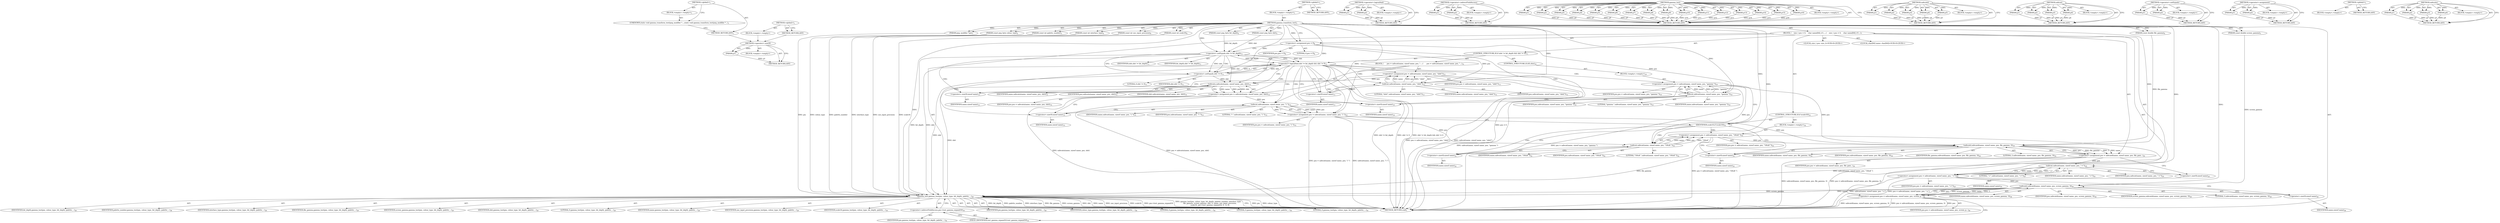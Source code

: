 digraph "safecatn" {
vulnerable_6 [label=<(METHOD,&lt;global&gt;)<SUB>1</SUB>>];
vulnerable_7 [label=<(BLOCK,&lt;empty&gt;,&lt;empty&gt;)<SUB>1</SUB>>];
vulnerable_8 [label=<(UNKNOWN,static void gamma_transform_test(png_modifier *...,static void gamma_transform_test(png_modifier *...)<SUB>1</SUB>>];
vulnerable_9 [label=<(METHOD_RETURN,ANY)<SUB>1</SUB>>];
vulnerable_14 [label=<(METHOD,&lt;global&gt;)<SUB>1</SUB>>];
vulnerable_15 [label=<(BLOCK,&lt;empty&gt;,&lt;empty&gt;)>];
vulnerable_16 [label=<(METHOD_RETURN,ANY)>];
fixed_179 [label=<(METHOD,&lt;operator&gt;.sizeOf)>];
fixed_180 [label=<(PARAM,p1)>];
fixed_181 [label=<(BLOCK,&lt;empty&gt;,&lt;empty&gt;)>];
fixed_182 [label=<(METHOD_RETURN,ANY)>];
fixed_6 [label=<(METHOD,&lt;global&gt;)<SUB>1</SUB>>];
fixed_7 [label=<(BLOCK,&lt;empty&gt;,&lt;empty&gt;)<SUB>1</SUB>>];
fixed_8 [label=<(METHOD,gamma_transform_test)<SUB>1</SUB>>];
fixed_9 [label=<(PARAM,png_modifier *pm)<SUB>1</SUB>>];
fixed_10 [label=<(PARAM,const png_byte colour_type)<SUB>2</SUB>>];
fixed_11 [label=<(PARAM,const png_byte bit_depth)<SUB>2</SUB>>];
fixed_12 [label=<(PARAM,const int palette_number)<SUB>3</SUB>>];
fixed_13 [label=<(PARAM,const int interlace_type)<SUB>4</SUB>>];
fixed_14 [label=<(PARAM,const double file_gamma)<SUB>4</SUB>>];
fixed_15 [label=<(PARAM,const double screen_gamma)<SUB>5</SUB>>];
fixed_16 [label=<(PARAM,const png_byte sbit)<SUB>5</SUB>>];
fixed_17 [label=<(PARAM,const int use_input_precision)<SUB>6</SUB>>];
fixed_18 [label=<(PARAM,const int scale16)<SUB>6</SUB>>];
fixed_19 [label=<(BLOCK,{
    size_t pos = 0;
    char name[64];

 if (...,{
    size_t pos = 0;
    char name[64];

 if (...)<SUB>7</SUB>>];
fixed_20 [label="<(LOCAL,size_t pos: size_t)<SUB>8</SUB>>"];
fixed_21 [label=<(&lt;operator&gt;.assignment,pos = 0)<SUB>8</SUB>>];
fixed_22 [label=<(IDENTIFIER,pos,pos = 0)<SUB>8</SUB>>];
fixed_23 [label=<(LITERAL,0,pos = 0)<SUB>8</SUB>>];
fixed_24 [label="<(LOCAL,char[64] name: char[64])<SUB>9</SUB>>"];
fixed_25 [label=<(CONTROL_STRUCTURE,IF,if (sbit != bit_depth &amp;&amp; sbit != 0))<SUB>11</SUB>>];
fixed_26 [label=<(&lt;operator&gt;.logicalAnd,sbit != bit_depth &amp;&amp; sbit != 0)<SUB>11</SUB>>];
fixed_27 [label=<(&lt;operator&gt;.notEquals,sbit != bit_depth)<SUB>11</SUB>>];
fixed_28 [label=<(IDENTIFIER,sbit,sbit != bit_depth)<SUB>11</SUB>>];
fixed_29 [label=<(IDENTIFIER,bit_depth,sbit != bit_depth)<SUB>11</SUB>>];
fixed_30 [label=<(&lt;operator&gt;.notEquals,sbit != 0)<SUB>11</SUB>>];
fixed_31 [label=<(IDENTIFIER,sbit,sbit != 0)<SUB>11</SUB>>];
fixed_32 [label=<(LITERAL,0,sbit != 0)<SUB>11</SUB>>];
fixed_33 [label=<(BLOCK,{
      pos = safecat(name, sizeof name, pos, &quot;...,{
      pos = safecat(name, sizeof name, pos, &quot;...)<SUB>12</SUB>>];
fixed_34 [label=<(&lt;operator&gt;.assignment,pos = safecat(name, sizeof name, pos, &quot;sbit(&quot;))<SUB>13</SUB>>];
fixed_35 [label=<(IDENTIFIER,pos,pos = safecat(name, sizeof name, pos, &quot;sbit(&quot;))<SUB>13</SUB>>];
fixed_36 [label=<(safecat,safecat(name, sizeof name, pos, &quot;sbit(&quot;))<SUB>13</SUB>>];
fixed_37 [label=<(IDENTIFIER,name,safecat(name, sizeof name, pos, &quot;sbit(&quot;))<SUB>13</SUB>>];
fixed_38 [label=<(&lt;operator&gt;.sizeOf,sizeof name)<SUB>13</SUB>>];
fixed_39 [label=<(IDENTIFIER,name,sizeof name)<SUB>13</SUB>>];
fixed_40 [label=<(IDENTIFIER,pos,safecat(name, sizeof name, pos, &quot;sbit(&quot;))<SUB>13</SUB>>];
fixed_41 [label=<(LITERAL,&quot;sbit(&quot;,safecat(name, sizeof name, pos, &quot;sbit(&quot;))<SUB>13</SUB>>];
fixed_42 [label=<(&lt;operator&gt;.assignment,pos = safecatn(name, sizeof name, pos, sbit))<SUB>14</SUB>>];
fixed_43 [label=<(IDENTIFIER,pos,pos = safecatn(name, sizeof name, pos, sbit))<SUB>14</SUB>>];
fixed_44 [label=<(safecatn,safecatn(name, sizeof name, pos, sbit))<SUB>14</SUB>>];
fixed_45 [label=<(IDENTIFIER,name,safecatn(name, sizeof name, pos, sbit))<SUB>14</SUB>>];
fixed_46 [label=<(&lt;operator&gt;.sizeOf,sizeof name)<SUB>14</SUB>>];
fixed_47 [label=<(IDENTIFIER,name,sizeof name)<SUB>14</SUB>>];
fixed_48 [label=<(IDENTIFIER,pos,safecatn(name, sizeof name, pos, sbit))<SUB>14</SUB>>];
fixed_49 [label=<(IDENTIFIER,sbit,safecatn(name, sizeof name, pos, sbit))<SUB>14</SUB>>];
fixed_50 [label=<(&lt;operator&gt;.assignment,pos = safecat(name, sizeof name, pos, &quot;) &quot;))<SUB>15</SUB>>];
fixed_51 [label=<(IDENTIFIER,pos,pos = safecat(name, sizeof name, pos, &quot;) &quot;))<SUB>15</SUB>>];
fixed_52 [label=<(safecat,safecat(name, sizeof name, pos, &quot;) &quot;))<SUB>15</SUB>>];
fixed_53 [label=<(IDENTIFIER,name,safecat(name, sizeof name, pos, &quot;) &quot;))<SUB>15</SUB>>];
fixed_54 [label=<(&lt;operator&gt;.sizeOf,sizeof name)<SUB>15</SUB>>];
fixed_55 [label=<(IDENTIFIER,name,sizeof name)<SUB>15</SUB>>];
fixed_56 [label=<(IDENTIFIER,pos,safecat(name, sizeof name, pos, &quot;) &quot;))<SUB>15</SUB>>];
fixed_57 [label=<(LITERAL,&quot;) &quot;,safecat(name, sizeof name, pos, &quot;) &quot;))<SUB>15</SUB>>];
fixed_58 [label=<(CONTROL_STRUCTURE,ELSE,else)<SUB>19</SUB>>];
fixed_59 [label=<(BLOCK,&lt;empty&gt;,&lt;empty&gt;)<SUB>19</SUB>>];
fixed_60 [label=<(&lt;operator&gt;.assignment,pos = safecat(name, sizeof name, pos, &quot;gamma &quot;))<SUB>19</SUB>>];
fixed_61 [label=<(IDENTIFIER,pos,pos = safecat(name, sizeof name, pos, &quot;gamma &quot;))<SUB>19</SUB>>];
fixed_62 [label=<(safecat,safecat(name, sizeof name, pos, &quot;gamma &quot;))<SUB>19</SUB>>];
fixed_63 [label=<(IDENTIFIER,name,safecat(name, sizeof name, pos, &quot;gamma &quot;))<SUB>19</SUB>>];
fixed_64 [label=<(&lt;operator&gt;.sizeOf,sizeof name)<SUB>19</SUB>>];
fixed_65 [label=<(IDENTIFIER,name,sizeof name)<SUB>19</SUB>>];
fixed_66 [label=<(IDENTIFIER,pos,safecat(name, sizeof name, pos, &quot;gamma &quot;))<SUB>19</SUB>>];
fixed_67 [label=<(LITERAL,&quot;gamma &quot;,safecat(name, sizeof name, pos, &quot;gamma &quot;))<SUB>19</SUB>>];
fixed_68 [label=<(CONTROL_STRUCTURE,IF,if (scale16))<SUB>21</SUB>>];
fixed_69 [label=<(IDENTIFIER,scale16,if (scale16))<SUB>21</SUB>>];
fixed_70 [label=<(BLOCK,&lt;empty&gt;,&lt;empty&gt;)<SUB>22</SUB>>];
fixed_71 [label=<(&lt;operator&gt;.assignment,pos = safecat(name, sizeof name, pos, &quot;16to8 &quot;))<SUB>22</SUB>>];
fixed_72 [label=<(IDENTIFIER,pos,pos = safecat(name, sizeof name, pos, &quot;16to8 &quot;))<SUB>22</SUB>>];
fixed_73 [label=<(safecat,safecat(name, sizeof name, pos, &quot;16to8 &quot;))<SUB>22</SUB>>];
fixed_74 [label=<(IDENTIFIER,name,safecat(name, sizeof name, pos, &quot;16to8 &quot;))<SUB>22</SUB>>];
fixed_75 [label=<(&lt;operator&gt;.sizeOf,sizeof name)<SUB>22</SUB>>];
fixed_76 [label=<(IDENTIFIER,name,sizeof name)<SUB>22</SUB>>];
fixed_77 [label=<(IDENTIFIER,pos,safecat(name, sizeof name, pos, &quot;16to8 &quot;))<SUB>22</SUB>>];
fixed_78 [label=<(LITERAL,&quot;16to8 &quot;,safecat(name, sizeof name, pos, &quot;16to8 &quot;))<SUB>22</SUB>>];
fixed_79 [label=<(&lt;operator&gt;.assignment,pos = safecatd(name, sizeof name, pos, file_gam...)<SUB>24</SUB>>];
fixed_80 [label=<(IDENTIFIER,pos,pos = safecatd(name, sizeof name, pos, file_gam...)<SUB>24</SUB>>];
fixed_81 [label=<(safecatd,safecatd(name, sizeof name, pos, file_gamma, 3))<SUB>24</SUB>>];
fixed_82 [label=<(IDENTIFIER,name,safecatd(name, sizeof name, pos, file_gamma, 3))<SUB>24</SUB>>];
fixed_83 [label=<(&lt;operator&gt;.sizeOf,sizeof name)<SUB>24</SUB>>];
fixed_84 [label=<(IDENTIFIER,name,sizeof name)<SUB>24</SUB>>];
fixed_85 [label=<(IDENTIFIER,pos,safecatd(name, sizeof name, pos, file_gamma, 3))<SUB>24</SUB>>];
fixed_86 [label=<(IDENTIFIER,file_gamma,safecatd(name, sizeof name, pos, file_gamma, 3))<SUB>24</SUB>>];
fixed_87 [label=<(LITERAL,3,safecatd(name, sizeof name, pos, file_gamma, 3))<SUB>24</SUB>>];
fixed_88 [label=<(&lt;operator&gt;.assignment,pos = safecat(name, sizeof name, pos, &quot;-&gt;&quot;))<SUB>25</SUB>>];
fixed_89 [label=<(IDENTIFIER,pos,pos = safecat(name, sizeof name, pos, &quot;-&gt;&quot;))<SUB>25</SUB>>];
fixed_90 [label=<(safecat,safecat(name, sizeof name, pos, &quot;-&gt;&quot;))<SUB>25</SUB>>];
fixed_91 [label=<(IDENTIFIER,name,safecat(name, sizeof name, pos, &quot;-&gt;&quot;))<SUB>25</SUB>>];
fixed_92 [label=<(&lt;operator&gt;.sizeOf,sizeof name)<SUB>25</SUB>>];
fixed_93 [label=<(IDENTIFIER,name,sizeof name)<SUB>25</SUB>>];
fixed_94 [label=<(IDENTIFIER,pos,safecat(name, sizeof name, pos, &quot;-&gt;&quot;))<SUB>25</SUB>>];
fixed_95 [label=<(LITERAL,&quot;-&gt;&quot;,safecat(name, sizeof name, pos, &quot;-&gt;&quot;))<SUB>25</SUB>>];
fixed_96 [label=<(&lt;operator&gt;.assignment,pos = safecatd(name, sizeof name, pos, screen_g...)<SUB>26</SUB>>];
fixed_97 [label=<(IDENTIFIER,pos,pos = safecatd(name, sizeof name, pos, screen_g...)<SUB>26</SUB>>];
fixed_98 [label=<(safecatd,safecatd(name, sizeof name, pos, screen_gamma, 3))<SUB>26</SUB>>];
fixed_99 [label=<(IDENTIFIER,name,safecatd(name, sizeof name, pos, screen_gamma, 3))<SUB>26</SUB>>];
fixed_100 [label=<(&lt;operator&gt;.sizeOf,sizeof name)<SUB>26</SUB>>];
fixed_101 [label=<(IDENTIFIER,name,sizeof name)<SUB>26</SUB>>];
fixed_102 [label=<(IDENTIFIER,pos,safecatd(name, sizeof name, pos, screen_gamma, 3))<SUB>26</SUB>>];
fixed_103 [label=<(IDENTIFIER,screen_gamma,safecatd(name, sizeof name, pos, screen_gamma, 3))<SUB>26</SUB>>];
fixed_104 [label=<(LITERAL,3,safecatd(name, sizeof name, pos, screen_gamma, 3))<SUB>26</SUB>>];
fixed_105 [label=<(gamma_test,gamma_test(pm, colour_type, bit_depth, palette_...)<SUB>28</SUB>>];
fixed_106 [label=<(IDENTIFIER,pm,gamma_test(pm, colour_type, bit_depth, palette_...)<SUB>28</SUB>>];
fixed_107 [label=<(IDENTIFIER,colour_type,gamma_test(pm, colour_type, bit_depth, palette_...)<SUB>28</SUB>>];
fixed_108 [label=<(IDENTIFIER,bit_depth,gamma_test(pm, colour_type, bit_depth, palette_...)<SUB>28</SUB>>];
fixed_109 [label=<(IDENTIFIER,palette_number,gamma_test(pm, colour_type, bit_depth, palette_...)<SUB>28</SUB>>];
fixed_110 [label=<(IDENTIFIER,interlace_type,gamma_test(pm, colour_type, bit_depth, palette_...)<SUB>28</SUB>>];
fixed_111 [label=<(IDENTIFIER,file_gamma,gamma_test(pm, colour_type, bit_depth, palette_...)<SUB>29</SUB>>];
fixed_112 [label=<(IDENTIFIER,screen_gamma,gamma_test(pm, colour_type, bit_depth, palette_...)<SUB>29</SUB>>];
fixed_113 [label=<(IDENTIFIER,sbit,gamma_test(pm, colour_type, bit_depth, palette_...)<SUB>29</SUB>>];
fixed_114 [label=<(LITERAL,0,gamma_test(pm, colour_type, bit_depth, palette_...)<SUB>29</SUB>>];
fixed_115 [label=<(IDENTIFIER,name,gamma_test(pm, colour_type, bit_depth, palette_...)<SUB>29</SUB>>];
fixed_116 [label=<(IDENTIFIER,use_input_precision,gamma_test(pm, colour_type, bit_depth, palette_...)<SUB>29</SUB>>];
fixed_117 [label=<(IDENTIFIER,scale16,gamma_test(pm, colour_type, bit_depth, palette_...)<SUB>30</SUB>>];
fixed_118 [label=<(&lt;operator&gt;.indirectFieldAccess,pm-&gt;test_gamma_expand16)<SUB>30</SUB>>];
fixed_119 [label=<(IDENTIFIER,pm,gamma_test(pm, colour_type, bit_depth, palette_...)<SUB>30</SUB>>];
fixed_120 [label=<(FIELD_IDENTIFIER,test_gamma_expand16,test_gamma_expand16)<SUB>30</SUB>>];
fixed_121 [label=<(LITERAL,0,gamma_test(pm, colour_type, bit_depth, palette_...)<SUB>30</SUB>>];
fixed_122 [label=<(LITERAL,0,gamma_test(pm, colour_type, bit_depth, palette_...)<SUB>30</SUB>>];
fixed_123 [label=<(LITERAL,0,gamma_test(pm, colour_type, bit_depth, palette_...)<SUB>30</SUB>>];
fixed_124 [label=<(METHOD_RETURN,void)<SUB>1</SUB>>];
fixed_126 [label=<(METHOD_RETURN,ANY)<SUB>1</SUB>>];
fixed_162 [label=<(METHOD,&lt;operator&gt;.logicalAnd)>];
fixed_163 [label=<(PARAM,p1)>];
fixed_164 [label=<(PARAM,p2)>];
fixed_165 [label=<(BLOCK,&lt;empty&gt;,&lt;empty&gt;)>];
fixed_166 [label=<(METHOD_RETURN,ANY)>];
fixed_217 [label=<(METHOD,&lt;operator&gt;.indirectFieldAccess)>];
fixed_218 [label=<(PARAM,p1)>];
fixed_219 [label=<(PARAM,p2)>];
fixed_220 [label=<(BLOCK,&lt;empty&gt;,&lt;empty&gt;)>];
fixed_221 [label=<(METHOD_RETURN,ANY)>];
fixed_198 [label=<(METHOD,gamma_test)>];
fixed_199 [label=<(PARAM,p1)>];
fixed_200 [label=<(PARAM,p2)>];
fixed_201 [label=<(PARAM,p3)>];
fixed_202 [label=<(PARAM,p4)>];
fixed_203 [label=<(PARAM,p5)>];
fixed_204 [label=<(PARAM,p6)>];
fixed_205 [label=<(PARAM,p7)>];
fixed_206 [label=<(PARAM,p8)>];
fixed_207 [label=<(PARAM,p9)>];
fixed_208 [label=<(PARAM,p10)>];
fixed_209 [label=<(PARAM,p11)>];
fixed_210 [label=<(PARAM,p12)>];
fixed_211 [label=<(PARAM,p13)>];
fixed_212 [label=<(PARAM,p14)>];
fixed_213 [label=<(PARAM,p15)>];
fixed_214 [label=<(PARAM,p16)>];
fixed_215 [label=<(BLOCK,&lt;empty&gt;,&lt;empty&gt;)>];
fixed_216 [label=<(METHOD_RETURN,ANY)>];
fixed_190 [label=<(METHOD,safecatd)>];
fixed_191 [label=<(PARAM,p1)>];
fixed_192 [label=<(PARAM,p2)>];
fixed_193 [label=<(PARAM,p3)>];
fixed_194 [label=<(PARAM,p4)>];
fixed_195 [label=<(PARAM,p5)>];
fixed_196 [label=<(BLOCK,&lt;empty&gt;,&lt;empty&gt;)>];
fixed_197 [label=<(METHOD_RETURN,ANY)>];
fixed_172 [label=<(METHOD,safecat)>];
fixed_173 [label=<(PARAM,p1)>];
fixed_174 [label=<(PARAM,p2)>];
fixed_175 [label=<(PARAM,p3)>];
fixed_176 [label=<(PARAM,p4)>];
fixed_177 [label=<(BLOCK,&lt;empty&gt;,&lt;empty&gt;)>];
fixed_178 [label=<(METHOD_RETURN,ANY)>];
fixed_167 [label=<(METHOD,&lt;operator&gt;.notEquals)>];
fixed_168 [label=<(PARAM,p1)>];
fixed_169 [label=<(PARAM,p2)>];
fixed_170 [label=<(BLOCK,&lt;empty&gt;,&lt;empty&gt;)>];
fixed_171 [label=<(METHOD_RETURN,ANY)>];
fixed_157 [label=<(METHOD,&lt;operator&gt;.assignment)>];
fixed_158 [label=<(PARAM,p1)>];
fixed_159 [label=<(PARAM,p2)>];
fixed_160 [label=<(BLOCK,&lt;empty&gt;,&lt;empty&gt;)>];
fixed_161 [label=<(METHOD_RETURN,ANY)>];
fixed_151 [label=<(METHOD,&lt;global&gt;)<SUB>1</SUB>>];
fixed_152 [label=<(BLOCK,&lt;empty&gt;,&lt;empty&gt;)>];
fixed_153 [label=<(METHOD_RETURN,ANY)>];
fixed_183 [label=<(METHOD,safecatn)>];
fixed_184 [label=<(PARAM,p1)>];
fixed_185 [label=<(PARAM,p2)>];
fixed_186 [label=<(PARAM,p3)>];
fixed_187 [label=<(PARAM,p4)>];
fixed_188 [label=<(BLOCK,&lt;empty&gt;,&lt;empty&gt;)>];
fixed_189 [label=<(METHOD_RETURN,ANY)>];
vulnerable_6 -> vulnerable_7  [key=0, label="AST: "];
vulnerable_6 -> vulnerable_9  [key=0, label="AST: "];
vulnerable_6 -> vulnerable_8  [key=0, label="CFG: "];
vulnerable_7 -> vulnerable_8  [key=0, label="AST: "];
vulnerable_8 -> vulnerable_9  [key=0, label="CFG: "];
vulnerable_9 -> fixed_179  [key=0];
vulnerable_14 -> vulnerable_15  [key=0, label="AST: "];
vulnerable_14 -> vulnerable_16  [key=0, label="AST: "];
vulnerable_14 -> vulnerable_16  [key=1, label="CFG: "];
vulnerable_15 -> fixed_179  [key=0];
vulnerable_16 -> fixed_179  [key=0];
fixed_179 -> fixed_180  [key=0, label="AST: "];
fixed_179 -> fixed_180  [key=1, label="DDG: "];
fixed_179 -> fixed_181  [key=0, label="AST: "];
fixed_179 -> fixed_182  [key=0, label="AST: "];
fixed_179 -> fixed_182  [key=1, label="CFG: "];
fixed_180 -> fixed_182  [key=0, label="DDG: p1"];
fixed_6 -> fixed_7  [key=0, label="AST: "];
fixed_6 -> fixed_126  [key=0, label="AST: "];
fixed_6 -> fixed_126  [key=1, label="CFG: "];
fixed_7 -> fixed_8  [key=0, label="AST: "];
fixed_8 -> fixed_9  [key=0, label="AST: "];
fixed_8 -> fixed_9  [key=1, label="DDG: "];
fixed_8 -> fixed_10  [key=0, label="AST: "];
fixed_8 -> fixed_10  [key=1, label="DDG: "];
fixed_8 -> fixed_11  [key=0, label="AST: "];
fixed_8 -> fixed_11  [key=1, label="DDG: "];
fixed_8 -> fixed_12  [key=0, label="AST: "];
fixed_8 -> fixed_12  [key=1, label="DDG: "];
fixed_8 -> fixed_13  [key=0, label="AST: "];
fixed_8 -> fixed_13  [key=1, label="DDG: "];
fixed_8 -> fixed_14  [key=0, label="AST: "];
fixed_8 -> fixed_14  [key=1, label="DDG: "];
fixed_8 -> fixed_15  [key=0, label="AST: "];
fixed_8 -> fixed_15  [key=1, label="DDG: "];
fixed_8 -> fixed_16  [key=0, label="AST: "];
fixed_8 -> fixed_16  [key=1, label="DDG: "];
fixed_8 -> fixed_17  [key=0, label="AST: "];
fixed_8 -> fixed_17  [key=1, label="DDG: "];
fixed_8 -> fixed_18  [key=0, label="AST: "];
fixed_8 -> fixed_18  [key=1, label="DDG: "];
fixed_8 -> fixed_19  [key=0, label="AST: "];
fixed_8 -> fixed_124  [key=0, label="AST: "];
fixed_8 -> fixed_21  [key=0, label="CFG: "];
fixed_8 -> fixed_21  [key=1, label="DDG: "];
fixed_8 -> fixed_69  [key=0, label="DDG: "];
fixed_8 -> fixed_105  [key=0, label="DDG: "];
fixed_8 -> fixed_81  [key=0, label="DDG: "];
fixed_8 -> fixed_90  [key=0, label="DDG: "];
fixed_8 -> fixed_98  [key=0, label="DDG: "];
fixed_8 -> fixed_27  [key=0, label="DDG: "];
fixed_8 -> fixed_30  [key=0, label="DDG: "];
fixed_8 -> fixed_36  [key=0, label="DDG: "];
fixed_8 -> fixed_44  [key=0, label="DDG: "];
fixed_8 -> fixed_52  [key=0, label="DDG: "];
fixed_8 -> fixed_73  [key=0, label="DDG: "];
fixed_8 -> fixed_62  [key=0, label="DDG: "];
fixed_9 -> fixed_105  [key=0, label="DDG: pm"];
fixed_10 -> fixed_105  [key=0, label="DDG: colour_type"];
fixed_11 -> fixed_27  [key=0, label="DDG: bit_depth"];
fixed_12 -> fixed_105  [key=0, label="DDG: palette_number"];
fixed_13 -> fixed_105  [key=0, label="DDG: interlace_type"];
fixed_14 -> fixed_81  [key=0, label="DDG: file_gamma"];
fixed_15 -> fixed_98  [key=0, label="DDG: screen_gamma"];
fixed_16 -> fixed_27  [key=0, label="DDG: sbit"];
fixed_17 -> fixed_105  [key=0, label="DDG: use_input_precision"];
fixed_18 -> fixed_105  [key=0, label="DDG: scale16"];
fixed_19 -> fixed_20  [key=0, label="AST: "];
fixed_19 -> fixed_21  [key=0, label="AST: "];
fixed_19 -> fixed_24  [key=0, label="AST: "];
fixed_19 -> fixed_25  [key=0, label="AST: "];
fixed_19 -> fixed_68  [key=0, label="AST: "];
fixed_19 -> fixed_79  [key=0, label="AST: "];
fixed_19 -> fixed_88  [key=0, label="AST: "];
fixed_19 -> fixed_96  [key=0, label="AST: "];
fixed_19 -> fixed_105  [key=0, label="AST: "];
fixed_21 -> fixed_22  [key=0, label="AST: "];
fixed_21 -> fixed_23  [key=0, label="AST: "];
fixed_21 -> fixed_27  [key=0, label="CFG: "];
fixed_21 -> fixed_124  [key=0, label="DDG: pos = 0"];
fixed_21 -> fixed_36  [key=0, label="DDG: pos"];
fixed_21 -> fixed_62  [key=0, label="DDG: pos"];
fixed_25 -> fixed_26  [key=0, label="AST: "];
fixed_25 -> fixed_33  [key=0, label="AST: "];
fixed_25 -> fixed_58  [key=0, label="AST: "];
fixed_26 -> fixed_27  [key=0, label="AST: "];
fixed_26 -> fixed_30  [key=0, label="AST: "];
fixed_26 -> fixed_38  [key=0, label="CFG: "];
fixed_26 -> fixed_38  [key=1, label="CDG: "];
fixed_26 -> fixed_64  [key=0, label="CFG: "];
fixed_26 -> fixed_64  [key=1, label="CDG: "];
fixed_26 -> fixed_124  [key=0, label="DDG: sbit != bit_depth"];
fixed_26 -> fixed_124  [key=1, label="DDG: sbit != 0"];
fixed_26 -> fixed_124  [key=2, label="DDG: sbit != bit_depth &amp;&amp; sbit != 0"];
fixed_26 -> fixed_34  [key=0, label="CDG: "];
fixed_26 -> fixed_60  [key=0, label="CDG: "];
fixed_26 -> fixed_42  [key=0, label="CDG: "];
fixed_26 -> fixed_36  [key=0, label="CDG: "];
fixed_26 -> fixed_52  [key=0, label="CDG: "];
fixed_26 -> fixed_46  [key=0, label="CDG: "];
fixed_26 -> fixed_50  [key=0, label="CDG: "];
fixed_26 -> fixed_44  [key=0, label="CDG: "];
fixed_26 -> fixed_54  [key=0, label="CDG: "];
fixed_26 -> fixed_62  [key=0, label="CDG: "];
fixed_27 -> fixed_28  [key=0, label="AST: "];
fixed_27 -> fixed_29  [key=0, label="AST: "];
fixed_27 -> fixed_26  [key=0, label="CFG: "];
fixed_27 -> fixed_26  [key=1, label="DDG: sbit"];
fixed_27 -> fixed_26  [key=2, label="DDG: bit_depth"];
fixed_27 -> fixed_30  [key=0, label="CFG: "];
fixed_27 -> fixed_30  [key=1, label="DDG: sbit"];
fixed_27 -> fixed_30  [key=2, label="CDG: "];
fixed_27 -> fixed_105  [key=0, label="DDG: bit_depth"];
fixed_27 -> fixed_105  [key=1, label="DDG: sbit"];
fixed_27 -> fixed_44  [key=0, label="DDG: sbit"];
fixed_30 -> fixed_31  [key=0, label="AST: "];
fixed_30 -> fixed_32  [key=0, label="AST: "];
fixed_30 -> fixed_26  [key=0, label="CFG: "];
fixed_30 -> fixed_26  [key=1, label="DDG: sbit"];
fixed_30 -> fixed_26  [key=2, label="DDG: 0"];
fixed_30 -> fixed_105  [key=0, label="DDG: sbit"];
fixed_30 -> fixed_44  [key=0, label="DDG: sbit"];
fixed_33 -> fixed_34  [key=0, label="AST: "];
fixed_33 -> fixed_42  [key=0, label="AST: "];
fixed_33 -> fixed_50  [key=0, label="AST: "];
fixed_34 -> fixed_35  [key=0, label="AST: "];
fixed_34 -> fixed_36  [key=0, label="AST: "];
fixed_34 -> fixed_46  [key=0, label="CFG: "];
fixed_34 -> fixed_124  [key=0, label="DDG: safecat(name, sizeof name, pos, &quot;sbit(&quot;)"];
fixed_34 -> fixed_124  [key=1, label="DDG: pos = safecat(name, sizeof name, pos, &quot;sbit(&quot;)"];
fixed_34 -> fixed_44  [key=0, label="DDG: pos"];
fixed_36 -> fixed_37  [key=0, label="AST: "];
fixed_36 -> fixed_38  [key=0, label="AST: "];
fixed_36 -> fixed_40  [key=0, label="AST: "];
fixed_36 -> fixed_41  [key=0, label="AST: "];
fixed_36 -> fixed_34  [key=0, label="CFG: "];
fixed_36 -> fixed_34  [key=1, label="DDG: name"];
fixed_36 -> fixed_34  [key=2, label="DDG: pos"];
fixed_36 -> fixed_34  [key=3, label="DDG: &quot;sbit(&quot;"];
fixed_38 -> fixed_39  [key=0, label="AST: "];
fixed_38 -> fixed_36  [key=0, label="CFG: "];
fixed_42 -> fixed_43  [key=0, label="AST: "];
fixed_42 -> fixed_44  [key=0, label="AST: "];
fixed_42 -> fixed_54  [key=0, label="CFG: "];
fixed_42 -> fixed_124  [key=0, label="DDG: safecatn(name, sizeof name, pos, sbit)"];
fixed_42 -> fixed_124  [key=1, label="DDG: pos = safecatn(name, sizeof name, pos, sbit)"];
fixed_42 -> fixed_52  [key=0, label="DDG: pos"];
fixed_44 -> fixed_45  [key=0, label="AST: "];
fixed_44 -> fixed_46  [key=0, label="AST: "];
fixed_44 -> fixed_48  [key=0, label="AST: "];
fixed_44 -> fixed_49  [key=0, label="AST: "];
fixed_44 -> fixed_42  [key=0, label="CFG: "];
fixed_44 -> fixed_42  [key=1, label="DDG: name"];
fixed_44 -> fixed_42  [key=2, label="DDG: pos"];
fixed_44 -> fixed_42  [key=3, label="DDG: sbit"];
fixed_44 -> fixed_105  [key=0, label="DDG: sbit"];
fixed_46 -> fixed_47  [key=0, label="AST: "];
fixed_46 -> fixed_44  [key=0, label="CFG: "];
fixed_50 -> fixed_51  [key=0, label="AST: "];
fixed_50 -> fixed_52  [key=0, label="AST: "];
fixed_50 -> fixed_69  [key=0, label="CFG: "];
fixed_50 -> fixed_124  [key=0, label="DDG: safecat(name, sizeof name, pos, &quot;) &quot;)"];
fixed_50 -> fixed_124  [key=1, label="DDG: pos = safecat(name, sizeof name, pos, &quot;) &quot;)"];
fixed_50 -> fixed_81  [key=0, label="DDG: pos"];
fixed_50 -> fixed_73  [key=0, label="DDG: pos"];
fixed_52 -> fixed_53  [key=0, label="AST: "];
fixed_52 -> fixed_54  [key=0, label="AST: "];
fixed_52 -> fixed_56  [key=0, label="AST: "];
fixed_52 -> fixed_57  [key=0, label="AST: "];
fixed_52 -> fixed_50  [key=0, label="CFG: "];
fixed_52 -> fixed_50  [key=1, label="DDG: name"];
fixed_52 -> fixed_50  [key=2, label="DDG: pos"];
fixed_52 -> fixed_50  [key=3, label="DDG: &quot;) &quot;"];
fixed_54 -> fixed_55  [key=0, label="AST: "];
fixed_54 -> fixed_52  [key=0, label="CFG: "];
fixed_58 -> fixed_59  [key=0, label="AST: "];
fixed_59 -> fixed_60  [key=0, label="AST: "];
fixed_60 -> fixed_61  [key=0, label="AST: "];
fixed_60 -> fixed_62  [key=0, label="AST: "];
fixed_60 -> fixed_69  [key=0, label="CFG: "];
fixed_60 -> fixed_124  [key=0, label="DDG: safecat(name, sizeof name, pos, &quot;gamma &quot;)"];
fixed_60 -> fixed_124  [key=1, label="DDG: pos = safecat(name, sizeof name, pos, &quot;gamma &quot;)"];
fixed_60 -> fixed_81  [key=0, label="DDG: pos"];
fixed_60 -> fixed_73  [key=0, label="DDG: pos"];
fixed_62 -> fixed_63  [key=0, label="AST: "];
fixed_62 -> fixed_64  [key=0, label="AST: "];
fixed_62 -> fixed_66  [key=0, label="AST: "];
fixed_62 -> fixed_67  [key=0, label="AST: "];
fixed_62 -> fixed_60  [key=0, label="CFG: "];
fixed_62 -> fixed_60  [key=1, label="DDG: name"];
fixed_62 -> fixed_60  [key=2, label="DDG: pos"];
fixed_62 -> fixed_60  [key=3, label="DDG: &quot;gamma &quot;"];
fixed_64 -> fixed_65  [key=0, label="AST: "];
fixed_64 -> fixed_62  [key=0, label="CFG: "];
fixed_68 -> fixed_69  [key=0, label="AST: "];
fixed_68 -> fixed_70  [key=0, label="AST: "];
fixed_69 -> fixed_75  [key=0, label="CFG: "];
fixed_69 -> fixed_75  [key=1, label="CDG: "];
fixed_69 -> fixed_83  [key=0, label="CFG: "];
fixed_69 -> fixed_73  [key=0, label="CDG: "];
fixed_69 -> fixed_71  [key=0, label="CDG: "];
fixed_70 -> fixed_71  [key=0, label="AST: "];
fixed_71 -> fixed_72  [key=0, label="AST: "];
fixed_71 -> fixed_73  [key=0, label="AST: "];
fixed_71 -> fixed_83  [key=0, label="CFG: "];
fixed_71 -> fixed_124  [key=0, label="DDG: safecat(name, sizeof name, pos, &quot;16to8 &quot;)"];
fixed_71 -> fixed_124  [key=1, label="DDG: pos = safecat(name, sizeof name, pos, &quot;16to8 &quot;)"];
fixed_71 -> fixed_81  [key=0, label="DDG: pos"];
fixed_73 -> fixed_74  [key=0, label="AST: "];
fixed_73 -> fixed_75  [key=0, label="AST: "];
fixed_73 -> fixed_77  [key=0, label="AST: "];
fixed_73 -> fixed_78  [key=0, label="AST: "];
fixed_73 -> fixed_71  [key=0, label="CFG: "];
fixed_73 -> fixed_71  [key=1, label="DDG: name"];
fixed_73 -> fixed_71  [key=2, label="DDG: pos"];
fixed_73 -> fixed_71  [key=3, label="DDG: &quot;16to8 &quot;"];
fixed_75 -> fixed_76  [key=0, label="AST: "];
fixed_75 -> fixed_73  [key=0, label="CFG: "];
fixed_79 -> fixed_80  [key=0, label="AST: "];
fixed_79 -> fixed_81  [key=0, label="AST: "];
fixed_79 -> fixed_92  [key=0, label="CFG: "];
fixed_79 -> fixed_124  [key=0, label="DDG: safecatd(name, sizeof name, pos, file_gamma, 3)"];
fixed_79 -> fixed_124  [key=1, label="DDG: pos = safecatd(name, sizeof name, pos, file_gamma, 3)"];
fixed_79 -> fixed_90  [key=0, label="DDG: pos"];
fixed_81 -> fixed_82  [key=0, label="AST: "];
fixed_81 -> fixed_83  [key=0, label="AST: "];
fixed_81 -> fixed_85  [key=0, label="AST: "];
fixed_81 -> fixed_86  [key=0, label="AST: "];
fixed_81 -> fixed_87  [key=0, label="AST: "];
fixed_81 -> fixed_79  [key=0, label="CFG: "];
fixed_81 -> fixed_79  [key=1, label="DDG: pos"];
fixed_81 -> fixed_79  [key=2, label="DDG: file_gamma"];
fixed_81 -> fixed_79  [key=3, label="DDG: 3"];
fixed_81 -> fixed_79  [key=4, label="DDG: name"];
fixed_81 -> fixed_105  [key=0, label="DDG: file_gamma"];
fixed_83 -> fixed_84  [key=0, label="AST: "];
fixed_83 -> fixed_81  [key=0, label="CFG: "];
fixed_88 -> fixed_89  [key=0, label="AST: "];
fixed_88 -> fixed_90  [key=0, label="AST: "];
fixed_88 -> fixed_100  [key=0, label="CFG: "];
fixed_88 -> fixed_124  [key=0, label="DDG: safecat(name, sizeof name, pos, &quot;-&gt;&quot;)"];
fixed_88 -> fixed_124  [key=1, label="DDG: pos = safecat(name, sizeof name, pos, &quot;-&gt;&quot;)"];
fixed_88 -> fixed_98  [key=0, label="DDG: pos"];
fixed_90 -> fixed_91  [key=0, label="AST: "];
fixed_90 -> fixed_92  [key=0, label="AST: "];
fixed_90 -> fixed_94  [key=0, label="AST: "];
fixed_90 -> fixed_95  [key=0, label="AST: "];
fixed_90 -> fixed_88  [key=0, label="CFG: "];
fixed_90 -> fixed_88  [key=1, label="DDG: name"];
fixed_90 -> fixed_88  [key=2, label="DDG: pos"];
fixed_90 -> fixed_88  [key=3, label="DDG: &quot;-&gt;&quot;"];
fixed_92 -> fixed_93  [key=0, label="AST: "];
fixed_92 -> fixed_90  [key=0, label="CFG: "];
fixed_96 -> fixed_97  [key=0, label="AST: "];
fixed_96 -> fixed_98  [key=0, label="AST: "];
fixed_96 -> fixed_120  [key=0, label="CFG: "];
fixed_96 -> fixed_124  [key=0, label="DDG: pos"];
fixed_96 -> fixed_124  [key=1, label="DDG: safecatd(name, sizeof name, pos, screen_gamma, 3)"];
fixed_96 -> fixed_124  [key=2, label="DDG: pos = safecatd(name, sizeof name, pos, screen_gamma, 3)"];
fixed_98 -> fixed_99  [key=0, label="AST: "];
fixed_98 -> fixed_100  [key=0, label="AST: "];
fixed_98 -> fixed_102  [key=0, label="AST: "];
fixed_98 -> fixed_103  [key=0, label="AST: "];
fixed_98 -> fixed_104  [key=0, label="AST: "];
fixed_98 -> fixed_96  [key=0, label="CFG: "];
fixed_98 -> fixed_96  [key=1, label="DDG: pos"];
fixed_98 -> fixed_96  [key=2, label="DDG: screen_gamma"];
fixed_98 -> fixed_96  [key=3, label="DDG: name"];
fixed_98 -> fixed_96  [key=4, label="DDG: 3"];
fixed_98 -> fixed_105  [key=0, label="DDG: screen_gamma"];
fixed_98 -> fixed_105  [key=1, label="DDG: name"];
fixed_100 -> fixed_101  [key=0, label="AST: "];
fixed_100 -> fixed_98  [key=0, label="CFG: "];
fixed_105 -> fixed_106  [key=0, label="AST: "];
fixed_105 -> fixed_107  [key=0, label="AST: "];
fixed_105 -> fixed_108  [key=0, label="AST: "];
fixed_105 -> fixed_109  [key=0, label="AST: "];
fixed_105 -> fixed_110  [key=0, label="AST: "];
fixed_105 -> fixed_111  [key=0, label="AST: "];
fixed_105 -> fixed_112  [key=0, label="AST: "];
fixed_105 -> fixed_113  [key=0, label="AST: "];
fixed_105 -> fixed_114  [key=0, label="AST: "];
fixed_105 -> fixed_115  [key=0, label="AST: "];
fixed_105 -> fixed_116  [key=0, label="AST: "];
fixed_105 -> fixed_117  [key=0, label="AST: "];
fixed_105 -> fixed_118  [key=0, label="AST: "];
fixed_105 -> fixed_121  [key=0, label="AST: "];
fixed_105 -> fixed_122  [key=0, label="AST: "];
fixed_105 -> fixed_123  [key=0, label="AST: "];
fixed_105 -> fixed_124  [key=0, label="CFG: "];
fixed_105 -> fixed_124  [key=1, label="DDG: pm"];
fixed_105 -> fixed_124  [key=2, label="DDG: colour_type"];
fixed_105 -> fixed_124  [key=3, label="DDG: bit_depth"];
fixed_105 -> fixed_124  [key=4, label="DDG: palette_number"];
fixed_105 -> fixed_124  [key=5, label="DDG: interlace_type"];
fixed_105 -> fixed_124  [key=6, label="DDG: file_gamma"];
fixed_105 -> fixed_124  [key=7, label="DDG: screen_gamma"];
fixed_105 -> fixed_124  [key=8, label="DDG: sbit"];
fixed_105 -> fixed_124  [key=9, label="DDG: name"];
fixed_105 -> fixed_124  [key=10, label="DDG: use_input_precision"];
fixed_105 -> fixed_124  [key=11, label="DDG: scale16"];
fixed_105 -> fixed_124  [key=12, label="DDG: pm-&gt;test_gamma_expand16"];
fixed_105 -> fixed_124  [key=13, label="DDG: gamma_test(pm, colour_type, bit_depth, palette_number, interlace_type,
      file_gamma, screen_gamma, sbit, 0, name, use_input_precision,
      scale16, pm-&gt;test_gamma_expand16, 0 , 0, 0)"];
fixed_118 -> fixed_119  [key=0, label="AST: "];
fixed_118 -> fixed_120  [key=0, label="AST: "];
fixed_118 -> fixed_105  [key=0, label="CFG: "];
fixed_120 -> fixed_118  [key=0, label="CFG: "];
fixed_162 -> fixed_163  [key=0, label="AST: "];
fixed_162 -> fixed_163  [key=1, label="DDG: "];
fixed_162 -> fixed_165  [key=0, label="AST: "];
fixed_162 -> fixed_164  [key=0, label="AST: "];
fixed_162 -> fixed_164  [key=1, label="DDG: "];
fixed_162 -> fixed_166  [key=0, label="AST: "];
fixed_162 -> fixed_166  [key=1, label="CFG: "];
fixed_163 -> fixed_166  [key=0, label="DDG: p1"];
fixed_164 -> fixed_166  [key=0, label="DDG: p2"];
fixed_217 -> fixed_218  [key=0, label="AST: "];
fixed_217 -> fixed_218  [key=1, label="DDG: "];
fixed_217 -> fixed_220  [key=0, label="AST: "];
fixed_217 -> fixed_219  [key=0, label="AST: "];
fixed_217 -> fixed_219  [key=1, label="DDG: "];
fixed_217 -> fixed_221  [key=0, label="AST: "];
fixed_217 -> fixed_221  [key=1, label="CFG: "];
fixed_218 -> fixed_221  [key=0, label="DDG: p1"];
fixed_219 -> fixed_221  [key=0, label="DDG: p2"];
fixed_198 -> fixed_199  [key=0, label="AST: "];
fixed_198 -> fixed_199  [key=1, label="DDG: "];
fixed_198 -> fixed_215  [key=0, label="AST: "];
fixed_198 -> fixed_200  [key=0, label="AST: "];
fixed_198 -> fixed_200  [key=1, label="DDG: "];
fixed_198 -> fixed_216  [key=0, label="AST: "];
fixed_198 -> fixed_216  [key=1, label="CFG: "];
fixed_198 -> fixed_201  [key=0, label="AST: "];
fixed_198 -> fixed_201  [key=1, label="DDG: "];
fixed_198 -> fixed_202  [key=0, label="AST: "];
fixed_198 -> fixed_202  [key=1, label="DDG: "];
fixed_198 -> fixed_203  [key=0, label="AST: "];
fixed_198 -> fixed_203  [key=1, label="DDG: "];
fixed_198 -> fixed_204  [key=0, label="AST: "];
fixed_198 -> fixed_204  [key=1, label="DDG: "];
fixed_198 -> fixed_205  [key=0, label="AST: "];
fixed_198 -> fixed_205  [key=1, label="DDG: "];
fixed_198 -> fixed_206  [key=0, label="AST: "];
fixed_198 -> fixed_206  [key=1, label="DDG: "];
fixed_198 -> fixed_207  [key=0, label="AST: "];
fixed_198 -> fixed_207  [key=1, label="DDG: "];
fixed_198 -> fixed_208  [key=0, label="AST: "];
fixed_198 -> fixed_208  [key=1, label="DDG: "];
fixed_198 -> fixed_209  [key=0, label="AST: "];
fixed_198 -> fixed_209  [key=1, label="DDG: "];
fixed_198 -> fixed_210  [key=0, label="AST: "];
fixed_198 -> fixed_210  [key=1, label="DDG: "];
fixed_198 -> fixed_211  [key=0, label="AST: "];
fixed_198 -> fixed_211  [key=1, label="DDG: "];
fixed_198 -> fixed_212  [key=0, label="AST: "];
fixed_198 -> fixed_212  [key=1, label="DDG: "];
fixed_198 -> fixed_213  [key=0, label="AST: "];
fixed_198 -> fixed_213  [key=1, label="DDG: "];
fixed_198 -> fixed_214  [key=0, label="AST: "];
fixed_198 -> fixed_214  [key=1, label="DDG: "];
fixed_199 -> fixed_216  [key=0, label="DDG: p1"];
fixed_200 -> fixed_216  [key=0, label="DDG: p2"];
fixed_201 -> fixed_216  [key=0, label="DDG: p3"];
fixed_202 -> fixed_216  [key=0, label="DDG: p4"];
fixed_203 -> fixed_216  [key=0, label="DDG: p5"];
fixed_204 -> fixed_216  [key=0, label="DDG: p6"];
fixed_205 -> fixed_216  [key=0, label="DDG: p7"];
fixed_206 -> fixed_216  [key=0, label="DDG: p8"];
fixed_207 -> fixed_216  [key=0, label="DDG: p9"];
fixed_208 -> fixed_216  [key=0, label="DDG: p10"];
fixed_209 -> fixed_216  [key=0, label="DDG: p11"];
fixed_210 -> fixed_216  [key=0, label="DDG: p12"];
fixed_211 -> fixed_216  [key=0, label="DDG: p13"];
fixed_212 -> fixed_216  [key=0, label="DDG: p14"];
fixed_213 -> fixed_216  [key=0, label="DDG: p15"];
fixed_214 -> fixed_216  [key=0, label="DDG: p16"];
fixed_190 -> fixed_191  [key=0, label="AST: "];
fixed_190 -> fixed_191  [key=1, label="DDG: "];
fixed_190 -> fixed_196  [key=0, label="AST: "];
fixed_190 -> fixed_192  [key=0, label="AST: "];
fixed_190 -> fixed_192  [key=1, label="DDG: "];
fixed_190 -> fixed_197  [key=0, label="AST: "];
fixed_190 -> fixed_197  [key=1, label="CFG: "];
fixed_190 -> fixed_193  [key=0, label="AST: "];
fixed_190 -> fixed_193  [key=1, label="DDG: "];
fixed_190 -> fixed_194  [key=0, label="AST: "];
fixed_190 -> fixed_194  [key=1, label="DDG: "];
fixed_190 -> fixed_195  [key=0, label="AST: "];
fixed_190 -> fixed_195  [key=1, label="DDG: "];
fixed_191 -> fixed_197  [key=0, label="DDG: p1"];
fixed_192 -> fixed_197  [key=0, label="DDG: p2"];
fixed_193 -> fixed_197  [key=0, label="DDG: p3"];
fixed_194 -> fixed_197  [key=0, label="DDG: p4"];
fixed_195 -> fixed_197  [key=0, label="DDG: p5"];
fixed_172 -> fixed_173  [key=0, label="AST: "];
fixed_172 -> fixed_173  [key=1, label="DDG: "];
fixed_172 -> fixed_177  [key=0, label="AST: "];
fixed_172 -> fixed_174  [key=0, label="AST: "];
fixed_172 -> fixed_174  [key=1, label="DDG: "];
fixed_172 -> fixed_178  [key=0, label="AST: "];
fixed_172 -> fixed_178  [key=1, label="CFG: "];
fixed_172 -> fixed_175  [key=0, label="AST: "];
fixed_172 -> fixed_175  [key=1, label="DDG: "];
fixed_172 -> fixed_176  [key=0, label="AST: "];
fixed_172 -> fixed_176  [key=1, label="DDG: "];
fixed_173 -> fixed_178  [key=0, label="DDG: p1"];
fixed_174 -> fixed_178  [key=0, label="DDG: p2"];
fixed_175 -> fixed_178  [key=0, label="DDG: p3"];
fixed_176 -> fixed_178  [key=0, label="DDG: p4"];
fixed_167 -> fixed_168  [key=0, label="AST: "];
fixed_167 -> fixed_168  [key=1, label="DDG: "];
fixed_167 -> fixed_170  [key=0, label="AST: "];
fixed_167 -> fixed_169  [key=0, label="AST: "];
fixed_167 -> fixed_169  [key=1, label="DDG: "];
fixed_167 -> fixed_171  [key=0, label="AST: "];
fixed_167 -> fixed_171  [key=1, label="CFG: "];
fixed_168 -> fixed_171  [key=0, label="DDG: p1"];
fixed_169 -> fixed_171  [key=0, label="DDG: p2"];
fixed_157 -> fixed_158  [key=0, label="AST: "];
fixed_157 -> fixed_158  [key=1, label="DDG: "];
fixed_157 -> fixed_160  [key=0, label="AST: "];
fixed_157 -> fixed_159  [key=0, label="AST: "];
fixed_157 -> fixed_159  [key=1, label="DDG: "];
fixed_157 -> fixed_161  [key=0, label="AST: "];
fixed_157 -> fixed_161  [key=1, label="CFG: "];
fixed_158 -> fixed_161  [key=0, label="DDG: p1"];
fixed_159 -> fixed_161  [key=0, label="DDG: p2"];
fixed_151 -> fixed_152  [key=0, label="AST: "];
fixed_151 -> fixed_153  [key=0, label="AST: "];
fixed_151 -> fixed_153  [key=1, label="CFG: "];
fixed_183 -> fixed_184  [key=0, label="AST: "];
fixed_183 -> fixed_184  [key=1, label="DDG: "];
fixed_183 -> fixed_188  [key=0, label="AST: "];
fixed_183 -> fixed_185  [key=0, label="AST: "];
fixed_183 -> fixed_185  [key=1, label="DDG: "];
fixed_183 -> fixed_189  [key=0, label="AST: "];
fixed_183 -> fixed_189  [key=1, label="CFG: "];
fixed_183 -> fixed_186  [key=0, label="AST: "];
fixed_183 -> fixed_186  [key=1, label="DDG: "];
fixed_183 -> fixed_187  [key=0, label="AST: "];
fixed_183 -> fixed_187  [key=1, label="DDG: "];
fixed_184 -> fixed_189  [key=0, label="DDG: p1"];
fixed_185 -> fixed_189  [key=0, label="DDG: p2"];
fixed_186 -> fixed_189  [key=0, label="DDG: p3"];
fixed_187 -> fixed_189  [key=0, label="DDG: p4"];
}
